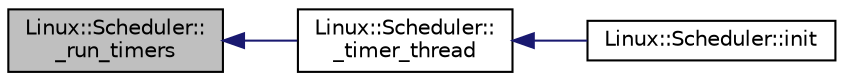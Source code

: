 digraph "Linux::Scheduler::_run_timers"
{
 // INTERACTIVE_SVG=YES
  edge [fontname="Helvetica",fontsize="10",labelfontname="Helvetica",labelfontsize="10"];
  node [fontname="Helvetica",fontsize="10",shape=record];
  rankdir="LR";
  Node1 [label="Linux::Scheduler::\l_run_timers",height=0.2,width=0.4,color="black", fillcolor="grey75", style="filled", fontcolor="black"];
  Node1 -> Node2 [dir="back",color="midnightblue",fontsize="10",style="solid",fontname="Helvetica"];
  Node2 [label="Linux::Scheduler::\l_timer_thread",height=0.2,width=0.4,color="black", fillcolor="white", style="filled",URL="$classLinux_1_1Scheduler.html#a1d66358f539e2d6a483e72465ee89db4"];
  Node2 -> Node3 [dir="back",color="midnightblue",fontsize="10",style="solid",fontname="Helvetica"];
  Node3 [label="Linux::Scheduler::init",height=0.2,width=0.4,color="black", fillcolor="white", style="filled",URL="$classLinux_1_1Scheduler.html#a58e61fba523c82d8c0f7f26f4e1b0ff8"];
}
